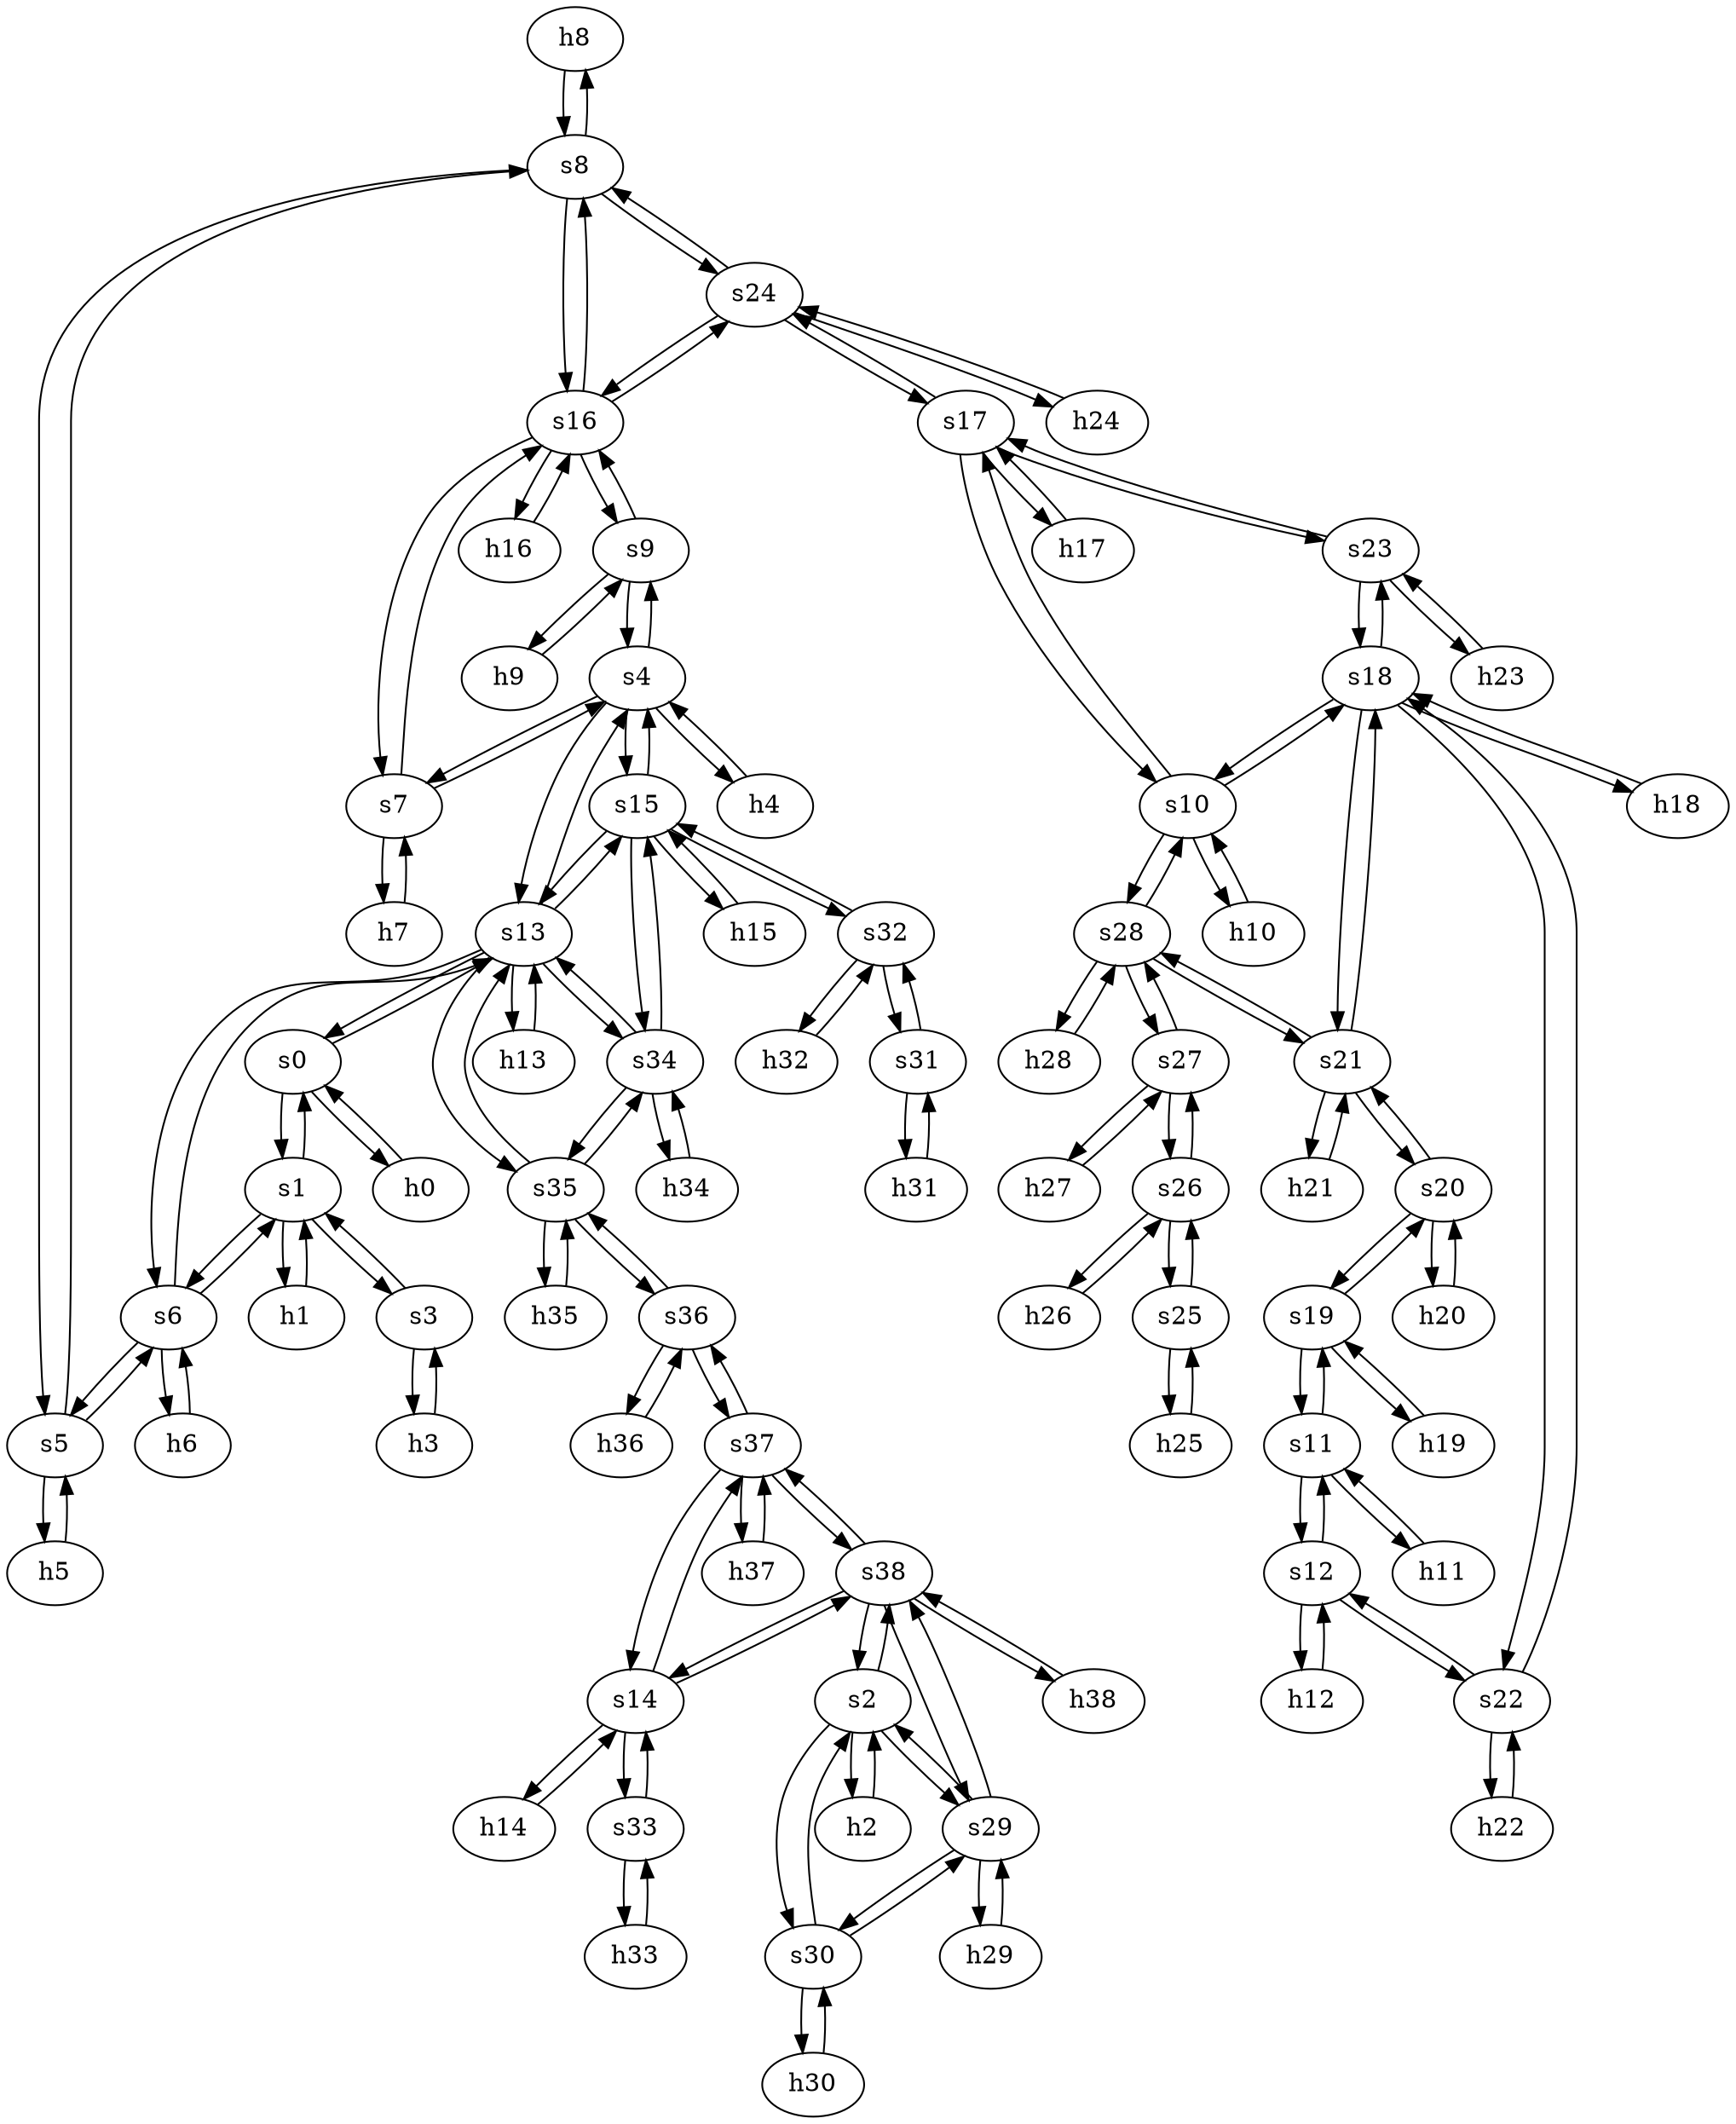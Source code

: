 strict digraph ValleyNet {
	h8	 [ip="111.0.8.8",
		mac="00:00:00:00:8:8",
		type=host];
	s8	 [id=8,
		type=switch];
	h8 -> s8	 [capacity="1Gbps",
		cost=1,
		dst_port=1,
		src_port=1];
	h9	 [ip="111.0.9.9",
		mac="00:00:00:00:9:9",
		type=host];
	s9	 [id=9,
		type=switch];
	h9 -> s9	 [capacity="1Gbps",
		cost=1,
		dst_port=1,
		src_port=1];
	h26	 [ip="111.0.26.26",
		mac="00:00:00:00:26:26",
		type=host];
	s26	 [id=26,
		type=switch];
	h26 -> s26	 [capacity="1Gbps",
		cost=1,
		dst_port=1,
		src_port=1];
	h2	 [ip="111.0.2.2",
		mac="00:00:00:00:2:2",
		type=host];
	s2	 [id=2,
		type=switch];
	h2 -> s2	 [capacity="1Gbps",
		cost=1,
		dst_port=1,
		src_port=1];
	h3	 [ip="111.0.3.3",
		mac="00:00:00:00:3:3",
		type=host];
	s3	 [id=3,
		type=switch];
	h3 -> s3	 [capacity="1Gbps",
		cost=1,
		dst_port=1,
		src_port=1];
	h0	 [ip="111.0.0.0",
		mac="00:00:00:00:0:0",
		type=host];
	s0	 [id=0,
		type=switch];
	h0 -> s0	 [capacity="1Gbps",
		cost=1,
		dst_port=1,
		src_port=1];
	h1	 [ip="111.0.1.1",
		mac="00:00:00:00:1:1",
		type=host];
	s1	 [id=1,
		type=switch];
	h1 -> s1	 [capacity="1Gbps",
		cost=1,
		dst_port=1,
		src_port=1];
	h6	 [ip="111.0.6.6",
		mac="00:00:00:00:6:6",
		type=host];
	s6	 [id=6,
		type=switch];
	h6 -> s6	 [capacity="1Gbps",
		cost=1,
		dst_port=1,
		src_port=1];
	h7	 [ip="111.0.7.7",
		mac="00:00:00:00:7:7",
		type=host];
	s7	 [id=7,
		type=switch];
	h7 -> s7	 [capacity="1Gbps",
		cost=1,
		dst_port=1,
		src_port=1];
	h4	 [ip="111.0.4.4",
		mac="00:00:00:00:4:4",
		type=host];
	s4	 [id=4,
		type=switch];
	h4 -> s4	 [capacity="1Gbps",
		cost=1,
		dst_port=1,
		src_port=1];
	h5	 [ip="111.0.5.5",
		mac="00:00:00:00:5:5",
		type=host];
	s5	 [id=5,
		type=switch];
	h5 -> s5	 [capacity="1Gbps",
		cost=1,
		dst_port=1,
		src_port=1];
	h23	 [ip="111.0.23.23",
		mac="00:00:00:00:23:23",
		type=host];
	s23	 [id=23,
		type=switch];
	h23 -> s23	 [capacity="1Gbps",
		cost=1,
		dst_port=1,
		src_port=1];
	h22	 [ip="111.0.22.22",
		mac="00:00:00:00:22:22",
		type=host];
	s22	 [id=22,
		type=switch];
	h22 -> s22	 [capacity="1Gbps",
		cost=1,
		dst_port=1,
		src_port=1];
	h21	 [ip="111.0.21.21",
		mac="00:00:00:00:21:21",
		type=host];
	s21	 [id=21,
		type=switch];
	h21 -> s21	 [capacity="1Gbps",
		cost=1,
		dst_port=1,
		src_port=1];
	s9 -> h9	 [capacity="1Gbps",
		cost=1,
		dst_port=1,
		src_port=1];
	s16	 [id=16,
		type=switch];
	s9 -> s16	 [capacity="1Gbps",
		cost=1,
		dst_port=4,
		src_port=3];
	s9 -> s4	 [capacity="1Gbps",
		cost=1,
		dst_port=2,
		src_port=2];
	s24	 [id=24,
		type=switch];
	s8 -> s24	 [capacity="1Gbps",
		cost=1,
		dst_port=2,
		src_port=4];
	s8 -> h8	 [capacity="1Gbps",
		cost=1,
		dst_port=1,
		src_port=1];
	s8 -> s16	 [capacity="1Gbps",
		cost=1,
		dst_port=3,
		src_port=5];
	s8 -> s5	 [capacity="1Gbps",
		cost=1,
		dst_port=3,
		src_port=3];
	h29	 [ip="111.0.29.29",
		mac="00:00:00:00:29:29",
		type=host];
	s29	 [id=29,
		type=switch];
	h29 -> s29	 [capacity="1Gbps",
		cost=1,
		dst_port=1,
		src_port=1];
	h28	 [ip="111.0.28.28",
		mac="00:00:00:00:28:28",
		type=host];
	s28	 [id=28,
		type=switch];
	h28 -> s28	 [capacity="1Gbps",
		cost=1,
		dst_port=1,
		src_port=1];
	s3 -> s1	 [capacity="1Gbps",
		cost=1,
		dst_port=3,
		src_port=2];
	s3 -> h3	 [capacity="1Gbps",
		cost=1,
		dst_port=1,
		src_port=1];
	s2 -> s29	 [capacity="1Gbps",
		cost=1,
		dst_port=2,
		src_port=3];
	s38	 [id=38,
		type=switch];
	s2 -> s38	 [capacity="1Gbps",
		cost=1,
		dst_port=2,
		src_port=4];
	s2 -> h2	 [capacity="1Gbps",
		cost=1,
		dst_port=1,
		src_port=1];
	s30	 [id=30,
		type=switch];
	s2 -> s30	 [capacity="1Gbps",
		cost=1,
		dst_port=2,
		src_port=2];
	s1 -> s6	 [capacity="1Gbps",
		cost=1,
		dst_port=2,
		src_port=4];
	s1 -> s3	 [capacity="1Gbps",
		cost=1,
		dst_port=2,
		src_port=3];
	s1 -> h1	 [capacity="1Gbps",
		cost=1,
		dst_port=1,
		src_port=1];
	s1 -> s0	 [capacity="1Gbps",
		cost=1,
		dst_port=2,
		src_port=2];
	s0 -> h0	 [capacity="1Gbps",
		cost=1,
		dst_port=1,
		src_port=1];
	s0 -> s1	 [capacity="1Gbps",
		cost=1,
		dst_port=2,
		src_port=2];
	s13	 [id=13,
		type=switch];
	s0 -> s13	 [capacity="1Gbps",
		cost=1,
		dst_port=2,
		src_port=3];
	s7 -> s16	 [capacity="1Gbps",
		cost=1,
		dst_port=2,
		src_port=3];
	s7 -> s4	 [capacity="1Gbps",
		cost=1,
		dst_port=5,
		src_port=2];
	s7 -> h7	 [capacity="1Gbps",
		cost=1,
		dst_port=1,
		src_port=1];
	s6 -> h6	 [capacity="1Gbps",
		cost=1,
		dst_port=1,
		src_port=1];
	s6 -> s1	 [capacity="1Gbps",
		cost=1,
		dst_port=4,
		src_port=2];
	s6 -> s5	 [capacity="1Gbps",
		cost=1,
		dst_port=4,
		src_port=3];
	s6 -> s13	 [capacity="1Gbps",
		cost=1,
		dst_port=4,
		src_port=4];
	s5 -> h5	 [capacity="1Gbps",
		cost=1,
		dst_port=1,
		src_port=1];
	s5 -> s6	 [capacity="1Gbps",
		cost=1,
		dst_port=3,
		src_port=4];
	s5 -> s8	 [capacity="1Gbps",
		cost=1,
		dst_port=3,
		src_port=3];
	s4 -> s7	 [capacity="1Gbps",
		cost=1,
		dst_port=2,
		src_port=5];
	s4 -> s9	 [capacity="1Gbps",
		cost=1,
		dst_port=2,
		src_port=2];
	s4 -> s13	 [capacity="1Gbps",
		cost=1,
		dst_port=3,
		src_port=4];
	s15	 [id=15,
		type=switch];
	s4 -> s15	 [capacity="1Gbps",
		cost=1,
		dst_port=2,
		src_port=3];
	s4 -> h4	 [capacity="1Gbps",
		cost=1,
		dst_port=1,
		src_port=1];
	s35	 [id=35,
		type=switch];
	s36	 [id=36,
		type=switch];
	s35 -> s36	 [capacity="1Gbps",
		cost=1,
		dst_port=2,
		src_port=4];
	s34	 [id=34,
		type=switch];
	s35 -> s34	 [capacity="1Gbps",
		cost=1,
		dst_port=4,
		src_port=3];
	s35 -> s13	 [capacity="1Gbps",
		cost=1,
		dst_port=6,
		src_port=2];
	h35	 [ip="111.0.35.35",
		mac="00:00:00:00:35:35",
		type=host];
	s35 -> h35	 [capacity="1Gbps",
		cost=1,
		dst_port=1,
		src_port=1];
	h20	 [ip="111.0.20.20",
		mac="00:00:00:00:20:20",
		type=host];
	s20	 [id=20,
		type=switch];
	h20 -> s20	 [capacity="1Gbps",
		cost=1,
		dst_port=1,
		src_port=1];
	s34 -> s35	 [capacity="1Gbps",
		cost=1,
		dst_port=3,
		src_port=4];
	h34	 [ip="111.0.34.34",
		mac="00:00:00:00:34:34",
		type=host];
	s34 -> h34	 [capacity="1Gbps",
		cost=1,
		dst_port=1,
		src_port=1];
	s34 -> s13	 [capacity="1Gbps",
		cost=1,
		dst_port=5,
		src_port=2];
	s34 -> s15	 [capacity="1Gbps",
		cost=1,
		dst_port=5,
		src_port=3];
	h31	 [ip="111.0.31.31",
		mac="00:00:00:00:31:31",
		type=host];
	s31	 [id=31,
		type=switch];
	h31 -> s31	 [capacity="1Gbps",
		cost=1,
		dst_port=1,
		src_port=1];
	s37	 [id=37,
		type=switch];
	s14	 [id=14,
		type=switch];
	s37 -> s14	 [capacity="1Gbps",
		cost=1,
		dst_port=3,
		src_port=2];
	s37 -> s36	 [capacity="1Gbps",
		cost=1,
		dst_port=3,
		src_port=3];
	s37 -> s38	 [capacity="1Gbps",
		cost=1,
		dst_port=5,
		src_port=4];
	h37	 [ip="111.0.37.37",
		mac="00:00:00:00:37:37",
		type=host];
	s37 -> h37	 [capacity="1Gbps",
		cost=1,
		dst_port=1,
		src_port=1];
	s32	 [id=32,
		type=switch];
	s31 -> s32	 [capacity="1Gbps",
		cost=1,
		dst_port=3,
		src_port=2];
	s31 -> h31	 [capacity="1Gbps",
		cost=1,
		dst_port=1,
		src_port=1];
	s19	 [id=19,
		type=switch];
	h19	 [ip="111.0.19.19",
		mac="00:00:00:00:19:19",
		type=host];
	s19 -> h19	 [capacity="1Gbps",
		cost=1,
		dst_port=1,
		src_port=1];
	s19 -> s20	 [capacity="1Gbps",
		cost=1,
		dst_port=2,
		src_port=3];
	s11	 [id=11,
		type=switch];
	s19 -> s11	 [capacity="1Gbps",
		cost=1,
		dst_port=2,
		src_port=2];
	s18	 [id=18,
		type=switch];
	h18	 [ip="111.0.18.18",
		mac="00:00:00:00:18:18",
		type=host];
	s18 -> h18	 [capacity="1Gbps",
		cost=1,
		dst_port=1,
		src_port=1];
	s18 -> s23	 [capacity="1Gbps",
		cost=1,
		dst_port=3,
		src_port=5];
	s18 -> s22	 [capacity="1Gbps",
		cost=1,
		dst_port=3,
		src_port=4];
	s10	 [id=10,
		type=switch];
	s18 -> s10	 [capacity="1Gbps",
		cost=1,
		dst_port=3,
		src_port=2];
	s18 -> s21	 [capacity="1Gbps",
		cost=1,
		dst_port=2,
		src_port=3];
	h37 -> s37	 [capacity="1Gbps",
		cost=1,
		dst_port=1,
		src_port=1];
	s38 -> s37	 [capacity="1Gbps",
		cost=1,
		dst_port=4,
		src_port=5];
	s38 -> s14	 [capacity="1Gbps",
		cost=1,
		dst_port=4,
		src_port=3];
	s38 -> s29	 [capacity="1Gbps",
		cost=1,
		dst_port=4,
		src_port=4];
	s38 -> s2	 [capacity="1Gbps",
		cost=1,
		dst_port=4,
		src_port=2];
	h38	 [ip="111.0.38.38",
		mac="00:00:00:00:38:38",
		type=host];
	s38 -> h38	 [capacity="1Gbps",
		cost=1,
		dst_port=1,
		src_port=1];
	s13 -> s35	 [capacity="1Gbps",
		cost=1,
		dst_port=2,
		src_port=6];
	h13	 [ip="111.0.13.13",
		mac="00:00:00:00:13:13",
		type=host];
	s13 -> h13	 [capacity="1Gbps",
		cost=1,
		dst_port=1,
		src_port=1];
	s13 -> s34	 [capacity="1Gbps",
		cost=1,
		dst_port=2,
		src_port=5];
	s13 -> s6	 [capacity="1Gbps",
		cost=1,
		dst_port=4,
		src_port=4];
	s13 -> s4	 [capacity="1Gbps",
		cost=1,
		dst_port=4,
		src_port=3];
	s13 -> s15	 [capacity="1Gbps",
		cost=1,
		dst_port=3,
		src_port=7];
	s13 -> s0	 [capacity="1Gbps",
		cost=1,
		dst_port=3,
		src_port=2];
	s12	 [id=12,
		type=switch];
	s12 -> s22	 [capacity="1Gbps",
		cost=1,
		dst_port=2,
		src_port=3];
	h12	 [ip="111.0.12.12",
		mac="00:00:00:00:12:12",
		type=host];
	s12 -> h12	 [capacity="1Gbps",
		cost=1,
		dst_port=1,
		src_port=1];
	s12 -> s11	 [capacity="1Gbps",
		cost=1,
		dst_port=3,
		src_port=2];
	s11 -> s12	 [capacity="1Gbps",
		cost=1,
		dst_port=2,
		src_port=3];
	s11 -> s19	 [capacity="1Gbps",
		cost=1,
		dst_port=2,
		src_port=2];
	h11	 [ip="111.0.11.11",
		mac="00:00:00:00:11:11",
		type=host];
	s11 -> h11	 [capacity="1Gbps",
		cost=1,
		dst_port=1,
		src_port=1];
	s10 -> s28	 [capacity="1Gbps",
		cost=1,
		dst_port=2,
		src_port=4];
	h10	 [ip="111.0.10.10",
		mac="00:00:00:00:10:10",
		type=host];
	s10 -> h10	 [capacity="1Gbps",
		cost=1,
		dst_port=1,
		src_port=1];
	s17	 [id=17,
		type=switch];
	s10 -> s17	 [capacity="1Gbps",
		cost=1,
		dst_port=2,
		src_port=2];
	s10 -> s18	 [capacity="1Gbps",
		cost=1,
		dst_port=2,
		src_port=3];
	s17 -> s23	 [capacity="1Gbps",
		cost=1,
		dst_port=2,
		src_port=5];
	s17 -> s24	 [capacity="1Gbps",
		cost=1,
		dst_port=5,
		src_port=4];
	h17	 [ip="111.0.17.17",
		mac="00:00:00:00:17:17",
		type=host];
	s17 -> h17	 [capacity="1Gbps",
		cost=1,
		dst_port=1,
		src_port=1];
	s17 -> s10	 [capacity="1Gbps",
		cost=1,
		dst_port=2,
		src_port=2];
	s16 -> s7	 [capacity="1Gbps",
		cost=1,
		dst_port=3,
		src_port=2];
	s16 -> s24	 [capacity="1Gbps",
		cost=1,
		dst_port=3,
		src_port=5];
	s16 -> s9	 [capacity="1Gbps",
		cost=1,
		dst_port=3,
		src_port=4];
	h16	 [ip="111.0.16.16",
		mac="00:00:00:00:16:16",
		type=host];
	s16 -> h16	 [capacity="1Gbps",
		cost=1,
		dst_port=1,
		src_port=1];
	s16 -> s8	 [capacity="1Gbps",
		cost=1,
		dst_port=5,
		src_port=3];
	s15 -> s32	 [capacity="1Gbps",
		cost=1,
		dst_port=2,
		src_port=4];
	s15 -> s34	 [capacity="1Gbps",
		cost=1,
		dst_port=3,
		src_port=5];
	s15 -> s13	 [capacity="1Gbps",
		cost=1,
		dst_port=7,
		src_port=3];
	s15 -> s4	 [capacity="1Gbps",
		cost=1,
		dst_port=3,
		src_port=2];
	h15	 [ip="111.0.15.15",
		mac="00:00:00:00:15:15",
		type=host];
	s15 -> h15	 [capacity="1Gbps",
		cost=1,
		dst_port=1,
		src_port=1];
	s14 -> s37	 [capacity="1Gbps",
		cost=1,
		dst_port=2,
		src_port=3];
	s33	 [id=33,
		type=switch];
	s14 -> s33	 [capacity="1Gbps",
		cost=1,
		dst_port=2,
		src_port=2];
	h14	 [ip="111.0.14.14",
		mac="00:00:00:00:14:14",
		type=host];
	s14 -> h14	 [capacity="1Gbps",
		cost=1,
		dst_port=1,
		src_port=1];
	s14 -> s38	 [capacity="1Gbps",
		cost=1,
		dst_port=3,
		src_port=4];
	h32	 [ip="111.0.32.32",
		mac="00:00:00:00:32:32",
		type=host];
	h32 -> s32	 [capacity="1Gbps",
		cost=1,
		dst_port=1,
		src_port=1];
	h33	 [ip="111.0.33.33",
		mac="00:00:00:00:33:33",
		type=host];
	h33 -> s33	 [capacity="1Gbps",
		cost=1,
		dst_port=1,
		src_port=1];
	h30	 [ip="111.0.30.30",
		mac="00:00:00:00:30:30",
		type=host];
	h30 -> s30	 [capacity="1Gbps",
		cost=1,
		dst_port=1,
		src_port=1];
	h25	 [ip="111.0.25.25",
		mac="00:00:00:00:25:25",
		type=host];
	s25	 [id=25,
		type=switch];
	h25 -> s25	 [capacity="1Gbps",
		cost=1,
		dst_port=1,
		src_port=1];
	h36	 [ip="111.0.36.36",
		mac="00:00:00:00:36:36",
		type=host];
	h36 -> s36	 [capacity="1Gbps",
		cost=1,
		dst_port=1,
		src_port=1];
	s33 -> s14	 [capacity="1Gbps",
		cost=1,
		dst_port=2,
		src_port=2];
	s33 -> h33	 [capacity="1Gbps",
		cost=1,
		dst_port=1,
		src_port=1];
	h34 -> s34	 [capacity="1Gbps",
		cost=1,
		dst_port=1,
		src_port=1];
	h35 -> s35	 [capacity="1Gbps",
		cost=1,
		dst_port=1,
		src_port=1];
	h38 -> s38	 [capacity="1Gbps",
		cost=1,
		dst_port=1,
		src_port=1];
	s32 -> h32	 [capacity="1Gbps",
		cost=1,
		dst_port=1,
		src_port=1];
	s32 -> s31	 [capacity="1Gbps",
		cost=1,
		dst_port=2,
		src_port=3];
	s32 -> s15	 [capacity="1Gbps",
		cost=1,
		dst_port=4,
		src_port=2];
	h18 -> s18	 [capacity="1Gbps",
		cost=1,
		dst_port=1,
		src_port=1];
	h19 -> s19	 [capacity="1Gbps",
		cost=1,
		dst_port=1,
		src_port=1];
	s30 -> s29	 [capacity="1Gbps",
		cost=1,
		dst_port=3,
		src_port=3];
	s30 -> s2	 [capacity="1Gbps",
		cost=1,
		dst_port=2,
		src_port=2];
	s30 -> h30	 [capacity="1Gbps",
		cost=1,
		dst_port=1,
		src_port=1];
	s25 -> h25	 [capacity="1Gbps",
		cost=1,
		dst_port=1,
		src_port=1];
	s25 -> s26	 [capacity="1Gbps",
		cost=1,
		dst_port=2,
		src_port=2];
	h10 -> s10	 [capacity="1Gbps",
		cost=1,
		dst_port=1,
		src_port=1];
	h11 -> s11	 [capacity="1Gbps",
		cost=1,
		dst_port=1,
		src_port=1];
	h12 -> s12	 [capacity="1Gbps",
		cost=1,
		dst_port=1,
		src_port=1];
	h13 -> s13	 [capacity="1Gbps",
		cost=1,
		dst_port=1,
		src_port=1];
	h14 -> s14	 [capacity="1Gbps",
		cost=1,
		dst_port=1,
		src_port=1];
	h15 -> s15	 [capacity="1Gbps",
		cost=1,
		dst_port=1,
		src_port=1];
	h16 -> s16	 [capacity="1Gbps",
		cost=1,
		dst_port=1,
		src_port=1];
	h17 -> s17	 [capacity="1Gbps",
		cost=1,
		dst_port=1,
		src_port=1];
	s22 -> s12	 [capacity="1Gbps",
		cost=1,
		dst_port=3,
		src_port=2];
	s22 -> h22	 [capacity="1Gbps",
		cost=1,
		dst_port=1,
		src_port=1];
	s22 -> s18	 [capacity="1Gbps",
		cost=1,
		dst_port=4,
		src_port=3];
	s23 -> h23	 [capacity="1Gbps",
		cost=1,
		dst_port=1,
		src_port=1];
	s23 -> s17	 [capacity="1Gbps",
		cost=1,
		dst_port=5,
		src_port=2];
	s23 -> s18	 [capacity="1Gbps",
		cost=1,
		dst_port=5,
		src_port=3];
	s20 -> h20	 [capacity="1Gbps",
		cost=1,
		dst_port=1,
		src_port=1];
	s20 -> s19	 [capacity="1Gbps",
		cost=1,
		dst_port=3,
		src_port=2];
	s20 -> s21	 [capacity="1Gbps",
		cost=1,
		dst_port=3,
		src_port=3];
	s21 -> s28	 [capacity="1Gbps",
		cost=1,
		dst_port=3,
		src_port=4];
	s21 -> s20	 [capacity="1Gbps",
		cost=1,
		dst_port=3,
		src_port=3];
	s21 -> h21	 [capacity="1Gbps",
		cost=1,
		dst_port=1,
		src_port=1];
	s21 -> s18	 [capacity="1Gbps",
		cost=1,
		dst_port=3,
		src_port=2];
	s26 -> h26	 [capacity="1Gbps",
		cost=1,
		dst_port=1,
		src_port=1];
	s27	 [id=27,
		type=switch];
	s26 -> s27	 [capacity="1Gbps",
		cost=1,
		dst_port=2,
		src_port=3];
	s26 -> s25	 [capacity="1Gbps",
		cost=1,
		dst_port=2,
		src_port=2];
	s27 -> s28	 [capacity="1Gbps",
		cost=1,
		dst_port=4,
		src_port=3];
	h27	 [ip="111.0.27.27",
		mac="00:00:00:00:27:27",
		type=host];
	s27 -> h27	 [capacity="1Gbps",
		cost=1,
		dst_port=1,
		src_port=1];
	s27 -> s26	 [capacity="1Gbps",
		cost=1,
		dst_port=3,
		src_port=2];
	s24 -> s17	 [capacity="1Gbps",
		cost=1,
		dst_port=4,
		src_port=5];
	h24	 [ip="111.0.24.24",
		mac="00:00:00:00:24:24",
		type=host];
	s24 -> h24	 [capacity="1Gbps",
		cost=1,
		dst_port=1,
		src_port=1];
	s24 -> s8	 [capacity="1Gbps",
		cost=1,
		dst_port=4,
		src_port=2];
	s24 -> s16	 [capacity="1Gbps",
		cost=1,
		dst_port=5,
		src_port=3];
	h24 -> s24	 [capacity="1Gbps",
		cost=1,
		dst_port=1,
		src_port=1];
	s28 -> s10	 [capacity="1Gbps",
		cost=1,
		dst_port=4,
		src_port=2];
	s28 -> h28	 [capacity="1Gbps",
		cost=1,
		dst_port=1,
		src_port=1];
	s28 -> s27	 [capacity="1Gbps",
		cost=1,
		dst_port=3,
		src_port=4];
	s28 -> s21	 [capacity="1Gbps",
		cost=1,
		dst_port=4,
		src_port=3];
	s29 -> s38	 [capacity="1Gbps",
		cost=1,
		dst_port=4,
		src_port=4];
	s29 -> h29	 [capacity="1Gbps",
		cost=1,
		dst_port=1,
		src_port=1];
	s29 -> s2	 [capacity="1Gbps",
		cost=1,
		dst_port=3,
		src_port=2];
	s29 -> s30	 [capacity="1Gbps",
		cost=1,
		dst_port=3,
		src_port=3];
	h27 -> s27	 [capacity="1Gbps",
		cost=1,
		dst_port=1,
		src_port=1];
	s36 -> s35	 [capacity="1Gbps",
		cost=1,
		dst_port=4,
		src_port=2];
	s36 -> s37	 [capacity="1Gbps",
		cost=1,
		dst_port=3,
		src_port=3];
	s36 -> h36	 [capacity="1Gbps",
		cost=1,
		dst_port=1,
		src_port=1];
}

